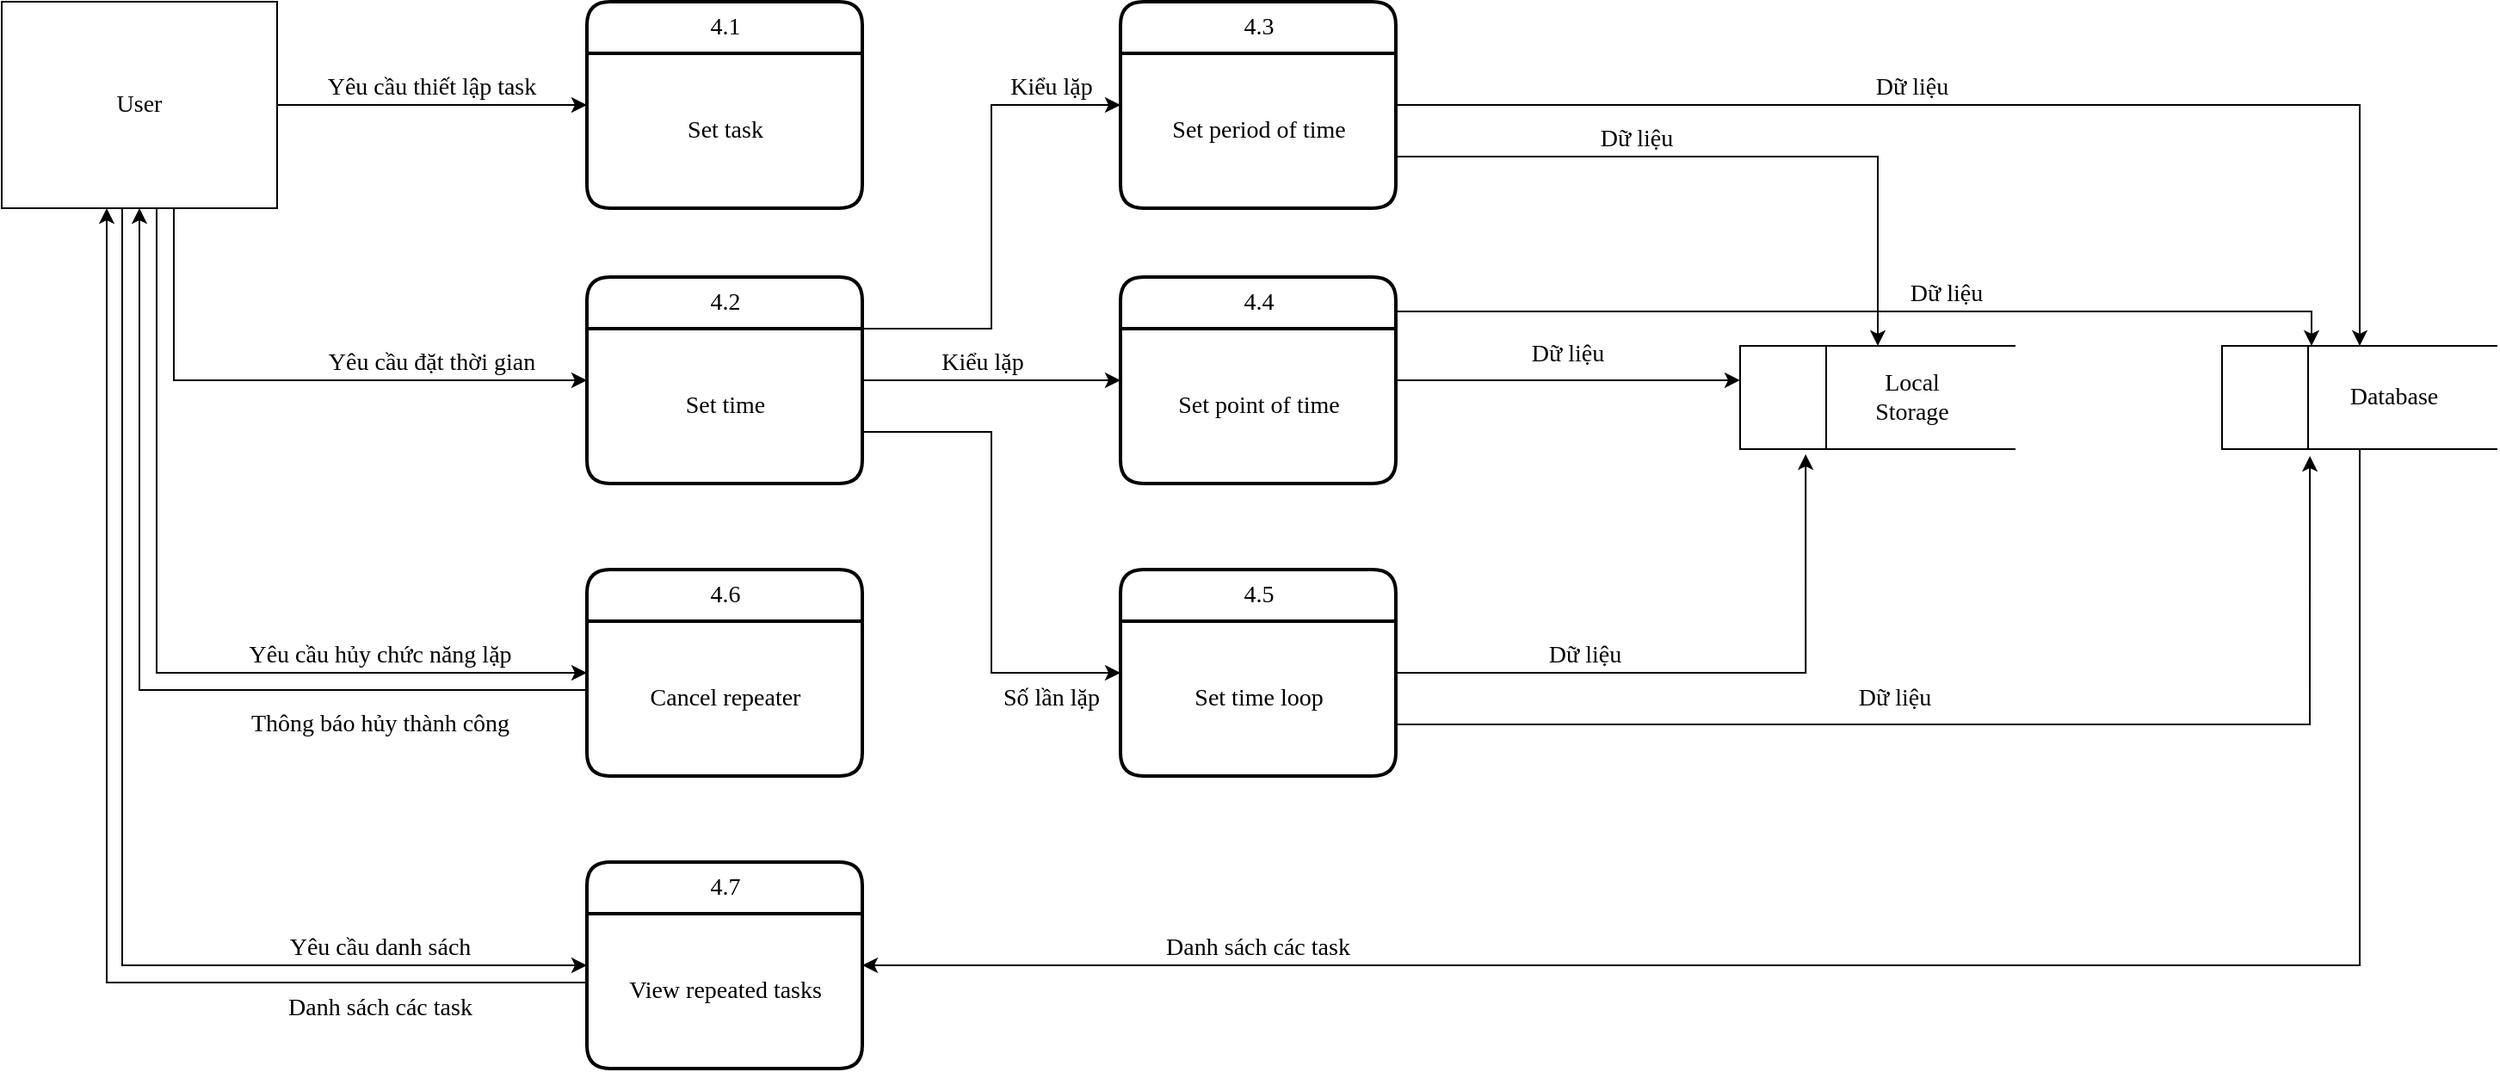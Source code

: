<mxfile version="13.10.0" type="device"><diagram id="cHvxvyPFDu837_RqN9CX" name="Page-1"><mxGraphModel dx="868" dy="450" grid="1" gridSize="10" guides="1" tooltips="1" connect="1" arrows="1" fold="1" page="1" pageScale="1" pageWidth="1654" pageHeight="1169" math="0" shadow="0"><root><mxCell id="0"/><mxCell id="1" parent="0"/><mxCell id="wLAuyBf7JjWZHqtukhcd-29" style="edgeStyle=orthogonalEdgeStyle;rounded=0;orthogonalLoop=1;jettySize=auto;html=1;exitX=0.5;exitY=1;exitDx=0;exitDy=0;exitPerimeter=0;entryX=1;entryY=0.5;entryDx=0;entryDy=0;" edge="1" parent="1" source="jAt0La0v3aA5kbDG3l8I-2" target="jAt0La0v3aA5kbDG3l8I-74"><mxGeometry relative="1" as="geometry"/></mxCell><mxCell id="jAt0La0v3aA5kbDG3l8I-2" value="" style="strokeWidth=1;html=1;shape=mxgraph.flowchart.annotation_1;align=left;pointerEvents=1;fontFamily=Verdana;fontSize=14;" parent="1" vertex="1"><mxGeometry x="1300" y="210" width="160" height="60" as="geometry"/></mxCell><mxCell id="jAt0La0v3aA5kbDG3l8I-8" style="edgeStyle=orthogonalEdgeStyle;rounded=0;orthogonalLoop=1;jettySize=auto;html=1;entryX=0;entryY=0.5;entryDx=0;entryDy=0;fontFamily=Verdana;fontSize=14;" parent="1" source="jAt0La0v3aA5kbDG3l8I-4" target="jAt0La0v3aA5kbDG3l8I-5" edge="1"><mxGeometry relative="1" as="geometry"/></mxCell><mxCell id="wLAuyBf7JjWZHqtukhcd-14" style="edgeStyle=orthogonalEdgeStyle;rounded=0;orthogonalLoop=1;jettySize=auto;html=1;exitX=0.5;exitY=1;exitDx=0;exitDy=0;entryX=0;entryY=0.5;entryDx=0;entryDy=0;" edge="1" parent="1" target="jAt0La0v3aA5kbDG3l8I-63"><mxGeometry relative="1" as="geometry"><mxPoint x="70" y="130" as="sourcePoint"/><mxPoint x="330" y="400" as="targetPoint"/><Array as="points"><mxPoint x="100" y="130"/><mxPoint x="100" y="400"/></Array></mxGeometry></mxCell><mxCell id="wLAuyBf7JjWZHqtukhcd-23" style="edgeStyle=orthogonalEdgeStyle;rounded=0;orthogonalLoop=1;jettySize=auto;html=1;exitX=0.75;exitY=1;exitDx=0;exitDy=0;entryX=0;entryY=0.5;entryDx=0;entryDy=0;" edge="1" parent="1" target="jAt0La0v3aA5kbDG3l8I-12"><mxGeometry relative="1" as="geometry"><mxPoint x="330" y="230" as="targetPoint"/><mxPoint x="110" y="130" as="sourcePoint"/><Array as="points"><mxPoint x="110" y="230"/></Array></mxGeometry></mxCell><mxCell id="wLAuyBf7JjWZHqtukhcd-26" style="edgeStyle=orthogonalEdgeStyle;rounded=0;orthogonalLoop=1;jettySize=auto;html=1;exitX=0.25;exitY=1;exitDx=0;exitDy=0;entryX=0;entryY=0.5;entryDx=0;entryDy=0;" edge="1" parent="1" source="jAt0La0v3aA5kbDG3l8I-4" target="jAt0La0v3aA5kbDG3l8I-74"><mxGeometry relative="1" as="geometry"><Array as="points"><mxPoint x="80" y="130"/><mxPoint x="80" y="570"/></Array></mxGeometry></mxCell><mxCell id="jAt0La0v3aA5kbDG3l8I-4" value="User" style="rounded=0;whiteSpace=wrap;html=1;fontFamily=Verdana;fontSize=14;" parent="1" vertex="1"><mxGeometry x="10" y="10" width="160" height="120" as="geometry"/></mxCell><mxCell id="jAt0La0v3aA5kbDG3l8I-5" value="4.1" style="swimlane;childLayout=stackLayout;horizontal=1;startSize=30;horizontalStack=0;rounded=1;fontSize=14;fontStyle=0;strokeWidth=2;resizeParent=0;resizeLast=1;shadow=0;dashed=0;align=center;html=1;fontFamily=Verdana;" parent="1" vertex="1"><mxGeometry x="350" y="10" width="160" height="120" as="geometry"/></mxCell><mxCell id="jAt0La0v3aA5kbDG3l8I-7" value="Set task" style="text;html=1;align=center;verticalAlign=middle;resizable=0;points=[];autosize=1;fontSize=14;fontFamily=Verdana;" parent="jAt0La0v3aA5kbDG3l8I-5" vertex="1"><mxGeometry y="30" width="160" height="90" as="geometry"/></mxCell><mxCell id="jAt0La0v3aA5kbDG3l8I-6" value="" style="endArrow=none;html=1;fontFamily=Verdana;fontSize=14;" parent="1" edge="1"><mxGeometry width="50" height="50" relative="1" as="geometry"><mxPoint x="1350" y="270" as="sourcePoint"/><mxPoint x="1350" y="210" as="targetPoint"/></mxGeometry></mxCell><mxCell id="jAt0La0v3aA5kbDG3l8I-9" value="Yêu cầu thiết lập task" style="text;html=1;strokeColor=none;fillColor=none;align=center;verticalAlign=middle;whiteSpace=wrap;rounded=0;fontFamily=Verdana;fontSize=14;" parent="1" vertex="1"><mxGeometry x="180" y="50" width="160" height="20" as="geometry"/></mxCell><mxCell id="wLAuyBf7JjWZHqtukhcd-13" style="edgeStyle=orthogonalEdgeStyle;rounded=0;orthogonalLoop=1;jettySize=auto;html=1;exitX=1;exitY=0.5;exitDx=0;exitDy=0;entryX=0;entryY=0.5;entryDx=0;entryDy=0;" edge="1" parent="1" source="jAt0La0v3aA5kbDG3l8I-12" target="jAt0La0v3aA5kbDG3l8I-35"><mxGeometry relative="1" as="geometry"/></mxCell><mxCell id="wLAuyBf7JjWZHqtukhcd-34" style="edgeStyle=orthogonalEdgeStyle;rounded=0;orthogonalLoop=1;jettySize=auto;html=1;exitX=1;exitY=0.75;exitDx=0;exitDy=0;entryX=0;entryY=0.5;entryDx=0;entryDy=0;" edge="1" parent="1" source="jAt0La0v3aA5kbDG3l8I-12" target="jAt0La0v3aA5kbDG3l8I-37"><mxGeometry relative="1" as="geometry"/></mxCell><mxCell id="wLAuyBf7JjWZHqtukhcd-35" style="edgeStyle=orthogonalEdgeStyle;rounded=0;orthogonalLoop=1;jettySize=auto;html=1;exitX=1;exitY=0.25;exitDx=0;exitDy=0;entryX=0;entryY=0.5;entryDx=0;entryDy=0;" edge="1" parent="1" source="jAt0La0v3aA5kbDG3l8I-12" target="jAt0La0v3aA5kbDG3l8I-33"><mxGeometry relative="1" as="geometry"/></mxCell><mxCell id="jAt0La0v3aA5kbDG3l8I-12" value="4.2" style="swimlane;childLayout=stackLayout;horizontal=1;startSize=30;horizontalStack=0;rounded=1;fontSize=14;fontStyle=0;strokeWidth=2;resizeParent=0;resizeLast=1;shadow=0;dashed=0;align=center;html=1;fontFamily=Verdana;" parent="1" vertex="1"><mxGeometry x="350" y="170" width="160" height="120" as="geometry"/></mxCell><mxCell id="jAt0La0v3aA5kbDG3l8I-13" value="Set time" style="text;html=1;align=center;verticalAlign=middle;resizable=0;points=[];autosize=1;fontSize=14;fontFamily=Verdana;" parent="jAt0La0v3aA5kbDG3l8I-12" vertex="1"><mxGeometry y="30" width="160" height="90" as="geometry"/></mxCell><mxCell id="jAt0La0v3aA5kbDG3l8I-16" value="Yêu cầu đặt thời gian" style="text;html=1;strokeColor=none;fillColor=none;align=center;verticalAlign=middle;whiteSpace=wrap;rounded=0;fontFamily=Verdana;fontSize=14;" parent="1" vertex="1"><mxGeometry x="180" y="210" width="160" height="20" as="geometry"/></mxCell><mxCell id="jAt0La0v3aA5kbDG3l8I-17" value="Database" style="text;html=1;strokeColor=none;fillColor=none;align=center;verticalAlign=middle;whiteSpace=wrap;rounded=0;fontFamily=Verdana;fontSize=14;" parent="1" vertex="1"><mxGeometry x="1360" y="230" width="80" height="20" as="geometry"/></mxCell><mxCell id="wLAuyBf7JjWZHqtukhcd-42" style="edgeStyle=orthogonalEdgeStyle;rounded=0;orthogonalLoop=1;jettySize=auto;html=1;exitX=1;exitY=0.75;exitDx=0;exitDy=0;entryX=0.5;entryY=0;entryDx=0;entryDy=0;entryPerimeter=0;" edge="1" parent="1" source="jAt0La0v3aA5kbDG3l8I-33" target="wLAuyBf7JjWZHqtukhcd-31"><mxGeometry relative="1" as="geometry"/></mxCell><mxCell id="wLAuyBf7JjWZHqtukhcd-44" style="edgeStyle=orthogonalEdgeStyle;rounded=0;orthogonalLoop=1;jettySize=auto;html=1;exitX=1;exitY=0.5;exitDx=0;exitDy=0;entryX=0.5;entryY=0;entryDx=0;entryDy=0;entryPerimeter=0;" edge="1" parent="1" source="jAt0La0v3aA5kbDG3l8I-33" target="jAt0La0v3aA5kbDG3l8I-2"><mxGeometry relative="1" as="geometry"/></mxCell><mxCell id="jAt0La0v3aA5kbDG3l8I-33" value="4.3" style="swimlane;childLayout=stackLayout;horizontal=1;startSize=30;horizontalStack=0;rounded=1;fontSize=14;fontStyle=0;strokeWidth=2;resizeParent=0;resizeLast=1;shadow=0;dashed=0;align=center;html=1;fontFamily=Verdana;" parent="1" vertex="1"><mxGeometry x="660" y="10" width="160" height="120" as="geometry"/></mxCell><mxCell id="jAt0La0v3aA5kbDG3l8I-34" value="Set period of time" style="text;html=1;align=center;verticalAlign=middle;resizable=0;points=[];autosize=1;fontSize=14;fontFamily=Verdana;" parent="jAt0La0v3aA5kbDG3l8I-33" vertex="1"><mxGeometry y="30" width="160" height="90" as="geometry"/></mxCell><mxCell id="wLAuyBf7JjWZHqtukhcd-47" style="edgeStyle=orthogonalEdgeStyle;rounded=0;orthogonalLoop=1;jettySize=auto;html=1;exitX=1;exitY=0.25;exitDx=0;exitDy=0;entryX=0.325;entryY=0;entryDx=0;entryDy=0;entryPerimeter=0;" edge="1" parent="1" source="jAt0La0v3aA5kbDG3l8I-35" target="jAt0La0v3aA5kbDG3l8I-2"><mxGeometry relative="1" as="geometry"><Array as="points"><mxPoint x="820" y="190"/><mxPoint x="1352" y="190"/></Array></mxGeometry></mxCell><mxCell id="wLAuyBf7JjWZHqtukhcd-49" style="edgeStyle=orthogonalEdgeStyle;rounded=0;orthogonalLoop=1;jettySize=auto;html=1;entryX=0;entryY=0.333;entryDx=0;entryDy=0;entryPerimeter=0;" edge="1" parent="1" source="jAt0La0v3aA5kbDG3l8I-35" target="wLAuyBf7JjWZHqtukhcd-31"><mxGeometry relative="1" as="geometry"/></mxCell><mxCell id="jAt0La0v3aA5kbDG3l8I-35" value="4.4" style="swimlane;childLayout=stackLayout;horizontal=1;startSize=30;horizontalStack=0;rounded=1;fontSize=14;fontStyle=0;strokeWidth=2;resizeParent=0;resizeLast=1;shadow=0;dashed=0;align=center;html=1;fontFamily=Verdana;" parent="1" vertex="1"><mxGeometry x="660" y="170" width="160" height="120" as="geometry"/></mxCell><mxCell id="jAt0La0v3aA5kbDG3l8I-36" value="Set point of time" style="text;html=1;align=center;verticalAlign=middle;resizable=0;points=[];autosize=1;fontSize=14;fontFamily=Verdana;" parent="jAt0La0v3aA5kbDG3l8I-35" vertex="1"><mxGeometry y="30" width="160" height="90" as="geometry"/></mxCell><mxCell id="wLAuyBf7JjWZHqtukhcd-50" style="edgeStyle=orthogonalEdgeStyle;rounded=0;orthogonalLoop=1;jettySize=auto;html=1;exitX=1;exitY=0.5;exitDx=0;exitDy=0;entryX=0.238;entryY=1.05;entryDx=0;entryDy=0;entryPerimeter=0;" edge="1" parent="1" source="jAt0La0v3aA5kbDG3l8I-37" target="wLAuyBf7JjWZHqtukhcd-31"><mxGeometry relative="1" as="geometry"/></mxCell><mxCell id="wLAuyBf7JjWZHqtukhcd-51" style="edgeStyle=orthogonalEdgeStyle;rounded=0;orthogonalLoop=1;jettySize=auto;html=1;exitX=1;exitY=0.75;exitDx=0;exitDy=0;entryX=0.319;entryY=1.067;entryDx=0;entryDy=0;entryPerimeter=0;" edge="1" parent="1" source="jAt0La0v3aA5kbDG3l8I-37" target="jAt0La0v3aA5kbDG3l8I-2"><mxGeometry relative="1" as="geometry"/></mxCell><mxCell id="jAt0La0v3aA5kbDG3l8I-37" value="4.5" style="swimlane;childLayout=stackLayout;horizontal=1;startSize=30;horizontalStack=0;rounded=1;fontSize=14;fontStyle=0;strokeWidth=2;resizeParent=0;resizeLast=1;shadow=0;dashed=0;align=center;html=1;fontFamily=Verdana;" parent="1" vertex="1"><mxGeometry x="660" y="340" width="160" height="120" as="geometry"/></mxCell><mxCell id="jAt0La0v3aA5kbDG3l8I-38" value="Set time loop" style="text;html=1;align=center;verticalAlign=middle;resizable=0;points=[];autosize=1;fontSize=14;fontFamily=Verdana;" parent="jAt0La0v3aA5kbDG3l8I-37" vertex="1"><mxGeometry y="30" width="160" height="90" as="geometry"/></mxCell><mxCell id="jAt0La0v3aA5kbDG3l8I-47" value="Kiểu lặp" style="text;html=1;strokeColor=none;fillColor=none;align=center;verticalAlign=middle;whiteSpace=wrap;rounded=0;fontFamily=Verdana;fontSize=14;" parent="1" vertex="1"><mxGeometry x="550" y="210" width="60" height="20" as="geometry"/></mxCell><mxCell id="jAt0La0v3aA5kbDG3l8I-48" value="Số lần lặp" style="text;html=1;strokeColor=none;fillColor=none;align=center;verticalAlign=middle;whiteSpace=wrap;rounded=0;fontFamily=Verdana;fontSize=14;rotation=0;" parent="1" vertex="1"><mxGeometry x="580" y="405" width="80" height="20" as="geometry"/></mxCell><mxCell id="jAt0La0v3aA5kbDG3l8I-49" value="Kiểu lặp" style="text;html=1;strokeColor=none;fillColor=none;align=center;verticalAlign=middle;whiteSpace=wrap;rounded=0;fontFamily=Verdana;fontSize=14;rotation=0;" parent="1" vertex="1"><mxGeometry x="590" y="50" width="60" height="20" as="geometry"/></mxCell><mxCell id="jAt0La0v3aA5kbDG3l8I-59" value="Dữ liệu" style="text;html=1;strokeColor=none;fillColor=none;align=center;verticalAlign=middle;whiteSpace=wrap;rounded=0;fontFamily=Verdana;fontSize=14;" parent="1" vertex="1"><mxGeometry x="1090" y="50" width="60" height="20" as="geometry"/></mxCell><mxCell id="jAt0La0v3aA5kbDG3l8I-63" value="4.6" style="swimlane;childLayout=stackLayout;horizontal=1;startSize=30;horizontalStack=0;rounded=1;fontSize=14;fontStyle=0;strokeWidth=2;resizeParent=0;resizeLast=1;shadow=0;dashed=0;align=center;html=1;fontFamily=Verdana;" parent="1" vertex="1"><mxGeometry x="350" y="340" width="160" height="120" as="geometry"/></mxCell><mxCell id="jAt0La0v3aA5kbDG3l8I-64" value="Cancel repeater" style="text;html=1;align=center;verticalAlign=middle;resizable=0;points=[];autosize=1;fontSize=14;fontFamily=Verdana;" parent="jAt0La0v3aA5kbDG3l8I-63" vertex="1"><mxGeometry y="30" width="160" height="90" as="geometry"/></mxCell><mxCell id="jAt0La0v3aA5kbDG3l8I-66" value="Yêu cầu hủy chức năng lặp" style="text;html=1;strokeColor=none;fillColor=none;align=center;verticalAlign=middle;whiteSpace=wrap;rounded=0;fontFamily=Verdana;fontSize=14;" parent="1" vertex="1"><mxGeometry x="130" y="380" width="200" height="20" as="geometry"/></mxCell><mxCell id="jAt0La0v3aA5kbDG3l8I-71" value="Thông báo hủy thành công" style="text;html=1;strokeColor=none;fillColor=none;align=center;verticalAlign=middle;whiteSpace=wrap;rounded=0;fontFamily=Verdana;fontSize=14;" parent="1" vertex="1"><mxGeometry x="130" y="420" width="200" height="20" as="geometry"/></mxCell><mxCell id="wLAuyBf7JjWZHqtukhcd-28" style="edgeStyle=orthogonalEdgeStyle;rounded=0;orthogonalLoop=1;jettySize=auto;html=1;exitX=0;exitY=0.75;exitDx=0;exitDy=0;" edge="1" parent="1" source="jAt0La0v3aA5kbDG3l8I-74"><mxGeometry relative="1" as="geometry"><mxPoint x="71" y="130" as="targetPoint"/><Array as="points"><mxPoint x="350" y="580"/><mxPoint x="71" y="580"/></Array></mxGeometry></mxCell><mxCell id="jAt0La0v3aA5kbDG3l8I-74" value="4.7" style="swimlane;childLayout=stackLayout;horizontal=1;startSize=30;horizontalStack=0;rounded=1;fontSize=14;fontStyle=0;strokeWidth=2;resizeParent=0;resizeLast=1;shadow=0;dashed=0;align=center;html=1;fontFamily=Verdana;" parent="1" vertex="1"><mxGeometry x="350" y="510" width="160" height="120" as="geometry"/></mxCell><mxCell id="jAt0La0v3aA5kbDG3l8I-75" value="View repeated tasks" style="text;html=1;align=center;verticalAlign=middle;resizable=0;points=[];autosize=1;fontSize=14;fontFamily=Verdana;" parent="jAt0La0v3aA5kbDG3l8I-74" vertex="1"><mxGeometry y="30" width="160" height="90" as="geometry"/></mxCell><mxCell id="jAt0La0v3aA5kbDG3l8I-88" value="Danh sách các task" style="text;html=1;strokeColor=none;fillColor=none;align=center;verticalAlign=middle;whiteSpace=wrap;rounded=0;fontFamily=Verdana;fontSize=14;" parent="1" vertex="1"><mxGeometry x="660" y="550" width="160" height="20" as="geometry"/></mxCell><mxCell id="wLAuyBf7JjWZHqtukhcd-19" style="edgeStyle=orthogonalEdgeStyle;rounded=0;orthogonalLoop=1;jettySize=auto;html=1;entryX=0.625;entryY=1;entryDx=0;entryDy=0;entryPerimeter=0;exitX=0;exitY=0.444;exitDx=0;exitDy=0;exitPerimeter=0;" edge="1" parent="1" source="jAt0La0v3aA5kbDG3l8I-64"><mxGeometry relative="1" as="geometry"><mxPoint x="330" y="410" as="sourcePoint"/><mxPoint x="90" y="130" as="targetPoint"/><Array as="points"><mxPoint x="90" y="410"/></Array></mxGeometry></mxCell><mxCell id="wLAuyBf7JjWZHqtukhcd-21" value="Danh sách các task" style="text;html=1;strokeColor=none;fillColor=none;align=center;verticalAlign=middle;whiteSpace=wrap;rounded=0;fontFamily=Verdana;fontSize=14;" vertex="1" parent="1"><mxGeometry x="150" y="585" width="160" height="20" as="geometry"/></mxCell><mxCell id="wLAuyBf7JjWZHqtukhcd-27" value="Yêu cầu danh sách" style="text;html=1;strokeColor=none;fillColor=none;align=center;verticalAlign=middle;whiteSpace=wrap;rounded=0;fontFamily=Verdana;fontSize=14;" vertex="1" parent="1"><mxGeometry x="150" y="550" width="160" height="20" as="geometry"/></mxCell><mxCell id="wLAuyBf7JjWZHqtukhcd-31" value="" style="strokeWidth=1;html=1;shape=mxgraph.flowchart.annotation_1;align=left;pointerEvents=1;fontFamily=Verdana;fontSize=14;" vertex="1" parent="1"><mxGeometry x="1020" y="210" width="160" height="60" as="geometry"/></mxCell><mxCell id="wLAuyBf7JjWZHqtukhcd-32" value="" style="endArrow=none;html=1;fontFamily=Verdana;fontSize=14;" edge="1" parent="1"><mxGeometry width="50" height="50" relative="1" as="geometry"><mxPoint x="1070" y="270" as="sourcePoint"/><mxPoint x="1070" y="210" as="targetPoint"/></mxGeometry></mxCell><mxCell id="wLAuyBf7JjWZHqtukhcd-33" value="Local Storage" style="text;html=1;strokeColor=none;fillColor=none;align=center;verticalAlign=middle;whiteSpace=wrap;rounded=0;fontFamily=Verdana;fontSize=14;" vertex="1" parent="1"><mxGeometry x="1080" y="225" width="80" height="30" as="geometry"/></mxCell><mxCell id="wLAuyBf7JjWZHqtukhcd-52" value="Dữ liệu" style="text;html=1;strokeColor=none;fillColor=none;align=center;verticalAlign=middle;whiteSpace=wrap;rounded=0;fontFamily=Verdana;fontSize=14;" vertex="1" parent="1"><mxGeometry x="930" y="80" width="60" height="20" as="geometry"/></mxCell><mxCell id="wLAuyBf7JjWZHqtukhcd-53" value="Dữ liệu" style="text;html=1;strokeColor=none;fillColor=none;align=center;verticalAlign=middle;whiteSpace=wrap;rounded=0;fontFamily=Verdana;fontSize=14;" vertex="1" parent="1"><mxGeometry x="1110" y="170" width="60" height="20" as="geometry"/></mxCell><mxCell id="wLAuyBf7JjWZHqtukhcd-54" value="Dữ liệu" style="text;html=1;strokeColor=none;fillColor=none;align=center;verticalAlign=middle;whiteSpace=wrap;rounded=0;fontFamily=Verdana;fontSize=14;" vertex="1" parent="1"><mxGeometry x="890" y="205" width="60" height="20" as="geometry"/></mxCell><mxCell id="wLAuyBf7JjWZHqtukhcd-55" value="Dữ liệu" style="text;html=1;strokeColor=none;fillColor=none;align=center;verticalAlign=middle;whiteSpace=wrap;rounded=0;fontFamily=Verdana;fontSize=14;" vertex="1" parent="1"><mxGeometry x="900" y="380" width="60" height="20" as="geometry"/></mxCell><mxCell id="wLAuyBf7JjWZHqtukhcd-56" value="Dữ liệu" style="text;html=1;strokeColor=none;fillColor=none;align=center;verticalAlign=middle;whiteSpace=wrap;rounded=0;fontFamily=Verdana;fontSize=14;" vertex="1" parent="1"><mxGeometry x="1080" y="405" width="60" height="20" as="geometry"/></mxCell></root></mxGraphModel></diagram></mxfile>
